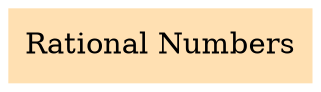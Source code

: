 digraph G {
    rankdir=LR;

    subgraph answers {
        node[shape=plaintext style=filled fillcolor="#ffe0b2"]

        rat[label="Rational Numbers"]
    }

    subgraph questions {
        node[shape=none fontcolor="#0ea5e9" height=0.1]
    }
}